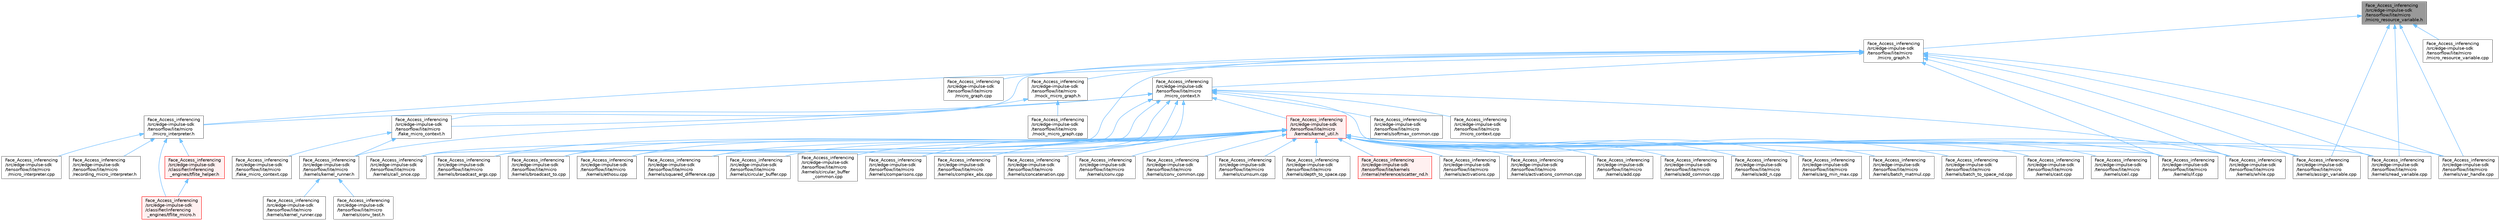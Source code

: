 digraph "Face_Access_inferencing/src/edge-impulse-sdk/tensorflow/lite/micro/micro_resource_variable.h"
{
 // LATEX_PDF_SIZE
  bgcolor="transparent";
  edge [fontname=Helvetica,fontsize=10,labelfontname=Helvetica,labelfontsize=10];
  node [fontname=Helvetica,fontsize=10,shape=box,height=0.2,width=0.4];
  Node1 [id="Node000001",label="Face_Access_inferencing\l/src/edge-impulse-sdk\l/tensorflow/lite/micro\l/micro_resource_variable.h",height=0.2,width=0.4,color="gray40", fillcolor="grey60", style="filled", fontcolor="black",tooltip=" "];
  Node1 -> Node2 [id="edge70_Node000001_Node000002",dir="back",color="steelblue1",style="solid",tooltip=" "];
  Node2 [id="Node000002",label="Face_Access_inferencing\l/src/edge-impulse-sdk\l/tensorflow/lite/micro\l/kernels/assign_variable.cpp",height=0.2,width=0.4,color="grey40", fillcolor="white", style="filled",URL="$_face___access__inferencing_2src_2edge-impulse-sdk_2tensorflow_2lite_2micro_2kernels_2assign__variable_8cpp.html",tooltip=" "];
  Node1 -> Node3 [id="edge71_Node000001_Node000003",dir="back",color="steelblue1",style="solid",tooltip=" "];
  Node3 [id="Node000003",label="Face_Access_inferencing\l/src/edge-impulse-sdk\l/tensorflow/lite/micro\l/kernels/read_variable.cpp",height=0.2,width=0.4,color="grey40", fillcolor="white", style="filled",URL="$_face___access__inferencing_2src_2edge-impulse-sdk_2tensorflow_2lite_2micro_2kernels_2read__variable_8cpp.html",tooltip=" "];
  Node1 -> Node4 [id="edge72_Node000001_Node000004",dir="back",color="steelblue1",style="solid",tooltip=" "];
  Node4 [id="Node000004",label="Face_Access_inferencing\l/src/edge-impulse-sdk\l/tensorflow/lite/micro\l/kernels/var_handle.cpp",height=0.2,width=0.4,color="grey40", fillcolor="white", style="filled",URL="$_face___access__inferencing_2src_2edge-impulse-sdk_2tensorflow_2lite_2micro_2kernels_2var__handle_8cpp.html",tooltip=" "];
  Node1 -> Node5 [id="edge73_Node000001_Node000005",dir="back",color="steelblue1",style="solid",tooltip=" "];
  Node5 [id="Node000005",label="Face_Access_inferencing\l/src/edge-impulse-sdk\l/tensorflow/lite/micro\l/micro_graph.h",height=0.2,width=0.4,color="grey40", fillcolor="white", style="filled",URL="$_face___access__inferencing_2src_2edge-impulse-sdk_2tensorflow_2lite_2micro_2micro__graph_8h.html",tooltip=" "];
  Node5 -> Node6 [id="edge74_Node000005_Node000006",dir="back",color="steelblue1",style="solid",tooltip=" "];
  Node6 [id="Node000006",label="Face_Access_inferencing\l/src/edge-impulse-sdk\l/tensorflow/lite/micro\l/fake_micro_context.h",height=0.2,width=0.4,color="grey40", fillcolor="white", style="filled",URL="$_face___access__inferencing_2src_2edge-impulse-sdk_2tensorflow_2lite_2micro_2fake__micro__context_8h.html",tooltip=" "];
  Node6 -> Node7 [id="edge75_Node000006_Node000007",dir="back",color="steelblue1",style="solid",tooltip=" "];
  Node7 [id="Node000007",label="Face_Access_inferencing\l/src/edge-impulse-sdk\l/tensorflow/lite/micro\l/fake_micro_context.cpp",height=0.2,width=0.4,color="grey40", fillcolor="white", style="filled",URL="$_face___access__inferencing_2src_2edge-impulse-sdk_2tensorflow_2lite_2micro_2fake__micro__context_8cpp.html",tooltip=" "];
  Node6 -> Node8 [id="edge76_Node000006_Node000008",dir="back",color="steelblue1",style="solid",tooltip=" "];
  Node8 [id="Node000008",label="Face_Access_inferencing\l/src/edge-impulse-sdk\l/tensorflow/lite/micro\l/kernels/kernel_runner.h",height=0.2,width=0.4,color="grey40", fillcolor="white", style="filled",URL="$_face___access__inferencing_2src_2edge-impulse-sdk_2tensorflow_2lite_2micro_2kernels_2kernel__runner_8h.html",tooltip=" "];
  Node8 -> Node9 [id="edge77_Node000008_Node000009",dir="back",color="steelblue1",style="solid",tooltip=" "];
  Node9 [id="Node000009",label="Face_Access_inferencing\l/src/edge-impulse-sdk\l/tensorflow/lite/micro\l/kernels/conv_test.h",height=0.2,width=0.4,color="grey40", fillcolor="white", style="filled",URL="$_face___access__inferencing_2src_2edge-impulse-sdk_2tensorflow_2lite_2micro_2kernels_2conv__test_8h.html",tooltip=" "];
  Node8 -> Node10 [id="edge78_Node000008_Node000010",dir="back",color="steelblue1",style="solid",tooltip=" "];
  Node10 [id="Node000010",label="Face_Access_inferencing\l/src/edge-impulse-sdk\l/tensorflow/lite/micro\l/kernels/kernel_runner.cpp",height=0.2,width=0.4,color="grey40", fillcolor="white", style="filled",URL="$_face___access__inferencing_2src_2edge-impulse-sdk_2tensorflow_2lite_2micro_2kernels_2kernel__runner_8cpp.html",tooltip=" "];
  Node5 -> Node2 [id="edge79_Node000005_Node000002",dir="back",color="steelblue1",style="solid",tooltip=" "];
  Node5 -> Node11 [id="edge80_Node000005_Node000011",dir="back",color="steelblue1",style="solid",tooltip=" "];
  Node11 [id="Node000011",label="Face_Access_inferencing\l/src/edge-impulse-sdk\l/tensorflow/lite/micro\l/kernels/call_once.cpp",height=0.2,width=0.4,color="grey40", fillcolor="white", style="filled",URL="$_face___access__inferencing_2src_2edge-impulse-sdk_2tensorflow_2lite_2micro_2kernels_2call__once_8cpp.html",tooltip=" "];
  Node5 -> Node12 [id="edge81_Node000005_Node000012",dir="back",color="steelblue1",style="solid",tooltip=" "];
  Node12 [id="Node000012",label="Face_Access_inferencing\l/src/edge-impulse-sdk\l/tensorflow/lite/micro\l/kernels/if.cpp",height=0.2,width=0.4,color="grey40", fillcolor="white", style="filled",URL="$_face___access__inferencing_2src_2edge-impulse-sdk_2tensorflow_2lite_2micro_2kernels_2if_8cpp.html",tooltip=" "];
  Node5 -> Node3 [id="edge82_Node000005_Node000003",dir="back",color="steelblue1",style="solid",tooltip=" "];
  Node5 -> Node4 [id="edge83_Node000005_Node000004",dir="back",color="steelblue1",style="solid",tooltip=" "];
  Node5 -> Node13 [id="edge84_Node000005_Node000013",dir="back",color="steelblue1",style="solid",tooltip=" "];
  Node13 [id="Node000013",label="Face_Access_inferencing\l/src/edge-impulse-sdk\l/tensorflow/lite/micro\l/kernels/while.cpp",height=0.2,width=0.4,color="grey40", fillcolor="white", style="filled",URL="$_face___access__inferencing_2src_2edge-impulse-sdk_2tensorflow_2lite_2micro_2kernels_2while_8cpp.html",tooltip=" "];
  Node5 -> Node14 [id="edge85_Node000005_Node000014",dir="back",color="steelblue1",style="solid",tooltip=" "];
  Node14 [id="Node000014",label="Face_Access_inferencing\l/src/edge-impulse-sdk\l/tensorflow/lite/micro\l/micro_context.h",height=0.2,width=0.4,color="grey40", fillcolor="white", style="filled",URL="$_face___access__inferencing_2src_2edge-impulse-sdk_2tensorflow_2lite_2micro_2micro__context_8h.html",tooltip=" "];
  Node14 -> Node6 [id="edge86_Node000014_Node000006",dir="back",color="steelblue1",style="solid",tooltip=" "];
  Node14 -> Node15 [id="edge87_Node000014_Node000015",dir="back",color="steelblue1",style="solid",tooltip=" "];
  Node15 [id="Node000015",label="Face_Access_inferencing\l/src/edge-impulse-sdk\l/tensorflow/lite/micro\l/kernels/broadcast_args.cpp",height=0.2,width=0.4,color="grey40", fillcolor="white", style="filled",URL="$_face___access__inferencing_2src_2edge-impulse-sdk_2tensorflow_2lite_2micro_2kernels_2broadcast__args_8cpp.html",tooltip=" "];
  Node14 -> Node16 [id="edge88_Node000014_Node000016",dir="back",color="steelblue1",style="solid",tooltip=" "];
  Node16 [id="Node000016",label="Face_Access_inferencing\l/src/edge-impulse-sdk\l/tensorflow/lite/micro\l/kernels/broadcast_to.cpp",height=0.2,width=0.4,color="grey40", fillcolor="white", style="filled",URL="$_face___access__inferencing_2src_2edge-impulse-sdk_2tensorflow_2lite_2micro_2kernels_2broadcast__to_8cpp.html",tooltip=" "];
  Node14 -> Node11 [id="edge89_Node000014_Node000011",dir="back",color="steelblue1",style="solid",tooltip=" "];
  Node14 -> Node17 [id="edge90_Node000014_Node000017",dir="back",color="steelblue1",style="solid",tooltip=" "];
  Node17 [id="Node000017",label="Face_Access_inferencing\l/src/edge-impulse-sdk\l/tensorflow/lite/micro\l/kernels/ethosu.cpp",height=0.2,width=0.4,color="grey40", fillcolor="white", style="filled",URL="$_face___access__inferencing_2src_2edge-impulse-sdk_2tensorflow_2lite_2micro_2kernels_2ethosu_8cpp.html",tooltip=" "];
  Node14 -> Node12 [id="edge91_Node000014_Node000012",dir="back",color="steelblue1",style="solid",tooltip=" "];
  Node14 -> Node18 [id="edge92_Node000014_Node000018",dir="back",color="steelblue1",style="solid",tooltip=" "];
  Node18 [id="Node000018",label="Face_Access_inferencing\l/src/edge-impulse-sdk\l/tensorflow/lite/micro\l/kernels/kernel_util.h",height=0.2,width=0.4,color="red", fillcolor="#FFF0F0", style="filled",URL="$_face___access__inferencing_2src_2edge-impulse-sdk_2tensorflow_2lite_2micro_2kernels_2kernel__util_8h.html",tooltip=" "];
  Node18 -> Node19 [id="edge93_Node000018_Node000019",dir="back",color="steelblue1",style="solid",tooltip=" "];
  Node19 [id="Node000019",label="Face_Access_inferencing\l/src/edge-impulse-sdk\l/tensorflow/lite/kernels\l/internal/reference/scatter_nd.h",height=0.2,width=0.4,color="red", fillcolor="#FFF0F0", style="filled",URL="$scatter__nd_8h.html",tooltip=" "];
  Node18 -> Node21 [id="edge94_Node000018_Node000021",dir="back",color="steelblue1",style="solid",tooltip=" "];
  Node21 [id="Node000021",label="Face_Access_inferencing\l/src/edge-impulse-sdk\l/tensorflow/lite/micro\l/kernels/activations.cpp",height=0.2,width=0.4,color="grey40", fillcolor="white", style="filled",URL="$_face___access__inferencing_2src_2edge-impulse-sdk_2tensorflow_2lite_2micro_2kernels_2activations_8cpp.html",tooltip=" "];
  Node18 -> Node22 [id="edge95_Node000018_Node000022",dir="back",color="steelblue1",style="solid",tooltip=" "];
  Node22 [id="Node000022",label="Face_Access_inferencing\l/src/edge-impulse-sdk\l/tensorflow/lite/micro\l/kernels/activations_common.cpp",height=0.2,width=0.4,color="grey40", fillcolor="white", style="filled",URL="$_face___access__inferencing_2src_2edge-impulse-sdk_2tensorflow_2lite_2micro_2kernels_2activations__common_8cpp.html",tooltip=" "];
  Node18 -> Node23 [id="edge96_Node000018_Node000023",dir="back",color="steelblue1",style="solid",tooltip=" "];
  Node23 [id="Node000023",label="Face_Access_inferencing\l/src/edge-impulse-sdk\l/tensorflow/lite/micro\l/kernels/add.cpp",height=0.2,width=0.4,color="grey40", fillcolor="white", style="filled",URL="$_face___access__inferencing_2src_2edge-impulse-sdk_2tensorflow_2lite_2micro_2kernels_2add_8cpp.html",tooltip=" "];
  Node18 -> Node24 [id="edge97_Node000018_Node000024",dir="back",color="steelblue1",style="solid",tooltip=" "];
  Node24 [id="Node000024",label="Face_Access_inferencing\l/src/edge-impulse-sdk\l/tensorflow/lite/micro\l/kernels/add_common.cpp",height=0.2,width=0.4,color="grey40", fillcolor="white", style="filled",URL="$_face___access__inferencing_2src_2edge-impulse-sdk_2tensorflow_2lite_2micro_2kernels_2add__common_8cpp.html",tooltip=" "];
  Node18 -> Node25 [id="edge98_Node000018_Node000025",dir="back",color="steelblue1",style="solid",tooltip=" "];
  Node25 [id="Node000025",label="Face_Access_inferencing\l/src/edge-impulse-sdk\l/tensorflow/lite/micro\l/kernels/add_n.cpp",height=0.2,width=0.4,color="grey40", fillcolor="white", style="filled",URL="$_face___access__inferencing_2src_2edge-impulse-sdk_2tensorflow_2lite_2micro_2kernels_2add__n_8cpp.html",tooltip=" "];
  Node18 -> Node26 [id="edge99_Node000018_Node000026",dir="back",color="steelblue1",style="solid",tooltip=" "];
  Node26 [id="Node000026",label="Face_Access_inferencing\l/src/edge-impulse-sdk\l/tensorflow/lite/micro\l/kernels/arg_min_max.cpp",height=0.2,width=0.4,color="grey40", fillcolor="white", style="filled",URL="$_face___access__inferencing_2src_2edge-impulse-sdk_2tensorflow_2lite_2micro_2kernels_2arg__min__max_8cpp.html",tooltip=" "];
  Node18 -> Node2 [id="edge100_Node000018_Node000002",dir="back",color="steelblue1",style="solid",tooltip=" "];
  Node18 -> Node27 [id="edge101_Node000018_Node000027",dir="back",color="steelblue1",style="solid",tooltip=" "];
  Node27 [id="Node000027",label="Face_Access_inferencing\l/src/edge-impulse-sdk\l/tensorflow/lite/micro\l/kernels/batch_matmul.cpp",height=0.2,width=0.4,color="grey40", fillcolor="white", style="filled",URL="$batch__matmul_8cpp.html",tooltip=" "];
  Node18 -> Node28 [id="edge102_Node000018_Node000028",dir="back",color="steelblue1",style="solid",tooltip=" "];
  Node28 [id="Node000028",label="Face_Access_inferencing\l/src/edge-impulse-sdk\l/tensorflow/lite/micro\l/kernels/batch_to_space_nd.cpp",height=0.2,width=0.4,color="grey40", fillcolor="white", style="filled",URL="$_face___access__inferencing_2src_2edge-impulse-sdk_2tensorflow_2lite_2micro_2kernels_2batch__to__space__nd_8cpp.html",tooltip=" "];
  Node18 -> Node15 [id="edge103_Node000018_Node000015",dir="back",color="steelblue1",style="solid",tooltip=" "];
  Node18 -> Node16 [id="edge104_Node000018_Node000016",dir="back",color="steelblue1",style="solid",tooltip=" "];
  Node18 -> Node11 [id="edge105_Node000018_Node000011",dir="back",color="steelblue1",style="solid",tooltip=" "];
  Node18 -> Node29 [id="edge106_Node000018_Node000029",dir="back",color="steelblue1",style="solid",tooltip=" "];
  Node29 [id="Node000029",label="Face_Access_inferencing\l/src/edge-impulse-sdk\l/tensorflow/lite/micro\l/kernels/cast.cpp",height=0.2,width=0.4,color="grey40", fillcolor="white", style="filled",URL="$_face___access__inferencing_2src_2edge-impulse-sdk_2tensorflow_2lite_2micro_2kernels_2cast_8cpp.html",tooltip=" "];
  Node18 -> Node30 [id="edge107_Node000018_Node000030",dir="back",color="steelblue1",style="solid",tooltip=" "];
  Node30 [id="Node000030",label="Face_Access_inferencing\l/src/edge-impulse-sdk\l/tensorflow/lite/micro\l/kernels/ceil.cpp",height=0.2,width=0.4,color="grey40", fillcolor="white", style="filled",URL="$_face___access__inferencing_2src_2edge-impulse-sdk_2tensorflow_2lite_2micro_2kernels_2ceil_8cpp.html",tooltip=" "];
  Node18 -> Node31 [id="edge108_Node000018_Node000031",dir="back",color="steelblue1",style="solid",tooltip=" "];
  Node31 [id="Node000031",label="Face_Access_inferencing\l/src/edge-impulse-sdk\l/tensorflow/lite/micro\l/kernels/circular_buffer.cpp",height=0.2,width=0.4,color="grey40", fillcolor="white", style="filled",URL="$_face___access__inferencing_2src_2edge-impulse-sdk_2tensorflow_2lite_2micro_2kernels_2circular__buffer_8cpp.html",tooltip=" "];
  Node18 -> Node32 [id="edge109_Node000018_Node000032",dir="back",color="steelblue1",style="solid",tooltip=" "];
  Node32 [id="Node000032",label="Face_Access_inferencing\l/src/edge-impulse-sdk\l/tensorflow/lite/micro\l/kernels/circular_buffer\l_common.cpp",height=0.2,width=0.4,color="grey40", fillcolor="white", style="filled",URL="$_face___access__inferencing_2src_2edge-impulse-sdk_2tensorflow_2lite_2micro_2kernels_2circular__buffer__common_8cpp.html",tooltip=" "];
  Node18 -> Node33 [id="edge110_Node000018_Node000033",dir="back",color="steelblue1",style="solid",tooltip=" "];
  Node33 [id="Node000033",label="Face_Access_inferencing\l/src/edge-impulse-sdk\l/tensorflow/lite/micro\l/kernels/comparisons.cpp",height=0.2,width=0.4,color="grey40", fillcolor="white", style="filled",URL="$_face___access__inferencing_2src_2edge-impulse-sdk_2tensorflow_2lite_2micro_2kernels_2comparisons_8cpp.html",tooltip=" "];
  Node18 -> Node34 [id="edge111_Node000018_Node000034",dir="back",color="steelblue1",style="solid",tooltip=" "];
  Node34 [id="Node000034",label="Face_Access_inferencing\l/src/edge-impulse-sdk\l/tensorflow/lite/micro\l/kernels/complex_abs.cpp",height=0.2,width=0.4,color="grey40", fillcolor="white", style="filled",URL="$complex__abs_8cpp.html",tooltip=" "];
  Node18 -> Node35 [id="edge112_Node000018_Node000035",dir="back",color="steelblue1",style="solid",tooltip=" "];
  Node35 [id="Node000035",label="Face_Access_inferencing\l/src/edge-impulse-sdk\l/tensorflow/lite/micro\l/kernels/concatenation.cpp",height=0.2,width=0.4,color="grey40", fillcolor="white", style="filled",URL="$_face___access__inferencing_2src_2edge-impulse-sdk_2tensorflow_2lite_2micro_2kernels_2concatenation_8cpp.html",tooltip=" "];
  Node18 -> Node36 [id="edge113_Node000018_Node000036",dir="back",color="steelblue1",style="solid",tooltip=" "];
  Node36 [id="Node000036",label="Face_Access_inferencing\l/src/edge-impulse-sdk\l/tensorflow/lite/micro\l/kernels/conv.cpp",height=0.2,width=0.4,color="grey40", fillcolor="white", style="filled",URL="$_face___access__inferencing_2src_2edge-impulse-sdk_2tensorflow_2lite_2micro_2kernels_2conv_8cpp.html",tooltip=" "];
  Node18 -> Node37 [id="edge114_Node000018_Node000037",dir="back",color="steelblue1",style="solid",tooltip=" "];
  Node37 [id="Node000037",label="Face_Access_inferencing\l/src/edge-impulse-sdk\l/tensorflow/lite/micro\l/kernels/conv_common.cpp",height=0.2,width=0.4,color="grey40", fillcolor="white", style="filled",URL="$_face___access__inferencing_2src_2edge-impulse-sdk_2tensorflow_2lite_2micro_2kernels_2conv__common_8cpp.html",tooltip=" "];
  Node18 -> Node38 [id="edge115_Node000018_Node000038",dir="back",color="steelblue1",style="solid",tooltip=" "];
  Node38 [id="Node000038",label="Face_Access_inferencing\l/src/edge-impulse-sdk\l/tensorflow/lite/micro\l/kernels/cumsum.cpp",height=0.2,width=0.4,color="grey40", fillcolor="white", style="filled",URL="$_face___access__inferencing_2src_2edge-impulse-sdk_2tensorflow_2lite_2micro_2kernels_2cumsum_8cpp.html",tooltip=" "];
  Node18 -> Node39 [id="edge116_Node000018_Node000039",dir="back",color="steelblue1",style="solid",tooltip=" "];
  Node39 [id="Node000039",label="Face_Access_inferencing\l/src/edge-impulse-sdk\l/tensorflow/lite/micro\l/kernels/depth_to_space.cpp",height=0.2,width=0.4,color="grey40", fillcolor="white", style="filled",URL="$_face___access__inferencing_2src_2edge-impulse-sdk_2tensorflow_2lite_2micro_2kernels_2depth__to__space_8cpp.html",tooltip=" "];
  Node18 -> Node17 [id="edge117_Node000018_Node000017",dir="back",color="steelblue1",style="solid",tooltip=" "];
  Node18 -> Node12 [id="edge118_Node000018_Node000012",dir="back",color="steelblue1",style="solid",tooltip=" "];
  Node18 -> Node3 [id="edge119_Node000018_Node000003",dir="back",color="steelblue1",style="solid",tooltip=" "];
  Node18 -> Node148 [id="edge120_Node000018_Node000148",dir="back",color="steelblue1",style="solid",tooltip=" "];
  Node148 [id="Node000148",label="Face_Access_inferencing\l/src/edge-impulse-sdk\l/tensorflow/lite/micro\l/kernels/squared_difference.cpp",height=0.2,width=0.4,color="grey40", fillcolor="white", style="filled",URL="$_face___access__inferencing_2src_2edge-impulse-sdk_2tensorflow_2lite_2micro_2kernels_2squared__difference_8cpp.html",tooltip=" "];
  Node18 -> Node4 [id="edge121_Node000018_Node000004",dir="back",color="steelblue1",style="solid",tooltip=" "];
  Node18 -> Node13 [id="edge122_Node000018_Node000013",dir="back",color="steelblue1",style="solid",tooltip=" "];
  Node14 -> Node163 [id="edge123_Node000014_Node000163",dir="back",color="steelblue1",style="solid",tooltip=" "];
  Node163 [id="Node000163",label="Face_Access_inferencing\l/src/edge-impulse-sdk\l/tensorflow/lite/micro\l/kernels/softmax_common.cpp",height=0.2,width=0.4,color="grey40", fillcolor="white", style="filled",URL="$_face___access__inferencing_2src_2edge-impulse-sdk_2tensorflow_2lite_2micro_2kernels_2softmax__common_8cpp.html",tooltip=" "];
  Node14 -> Node148 [id="edge124_Node000014_Node000148",dir="back",color="steelblue1",style="solid",tooltip=" "];
  Node14 -> Node13 [id="edge125_Node000014_Node000013",dir="back",color="steelblue1",style="solid",tooltip=" "];
  Node14 -> Node164 [id="edge126_Node000014_Node000164",dir="back",color="steelblue1",style="solid",tooltip=" "];
  Node164 [id="Node000164",label="Face_Access_inferencing\l/src/edge-impulse-sdk\l/tensorflow/lite/micro\l/micro_context.cpp",height=0.2,width=0.4,color="grey40", fillcolor="white", style="filled",URL="$_face___access__inferencing_2src_2edge-impulse-sdk_2tensorflow_2lite_2micro_2micro__context_8cpp.html",tooltip=" "];
  Node14 -> Node165 [id="edge127_Node000014_Node000165",dir="back",color="steelblue1",style="solid",tooltip=" "];
  Node165 [id="Node000165",label="Face_Access_inferencing\l/src/edge-impulse-sdk\l/tensorflow/lite/micro\l/micro_interpreter.h",height=0.2,width=0.4,color="grey40", fillcolor="white", style="filled",URL="$_face___access__inferencing_2src_2edge-impulse-sdk_2tensorflow_2lite_2micro_2micro__interpreter_8h.html",tooltip=" "];
  Node165 -> Node86 [id="edge128_Node000165_Node000086",dir="back",color="steelblue1",style="solid",tooltip=" "];
  Node86 [id="Node000086",label="Face_Access_inferencing\l/src/edge-impulse-sdk\l/classifier/inferencing\l_engines/tflite_helper.h",height=0.2,width=0.4,color="red", fillcolor="#FFF0F0", style="filled",URL="$tflite__helper_8h.html",tooltip=" "];
  Node86 -> Node89 [id="edge129_Node000086_Node000089",dir="back",color="steelblue1",style="solid",tooltip=" "];
  Node89 [id="Node000089",label="Face_Access_inferencing\l/src/edge-impulse-sdk\l/classifier/inferencing\l_engines/tflite_micro.h",height=0.2,width=0.4,color="red", fillcolor="#FFF0F0", style="filled",URL="$tflite__micro_8h.html",tooltip=" "];
  Node165 -> Node89 [id="edge130_Node000165_Node000089",dir="back",color="steelblue1",style="solid",tooltip=" "];
  Node165 -> Node166 [id="edge131_Node000165_Node000166",dir="back",color="steelblue1",style="solid",tooltip=" "];
  Node166 [id="Node000166",label="Face_Access_inferencing\l/src/edge-impulse-sdk\l/tensorflow/lite/micro\l/micro_interpreter.cpp",height=0.2,width=0.4,color="grey40", fillcolor="white", style="filled",URL="$_face___access__inferencing_2src_2edge-impulse-sdk_2tensorflow_2lite_2micro_2micro__interpreter_8cpp.html",tooltip=" "];
  Node165 -> Node167 [id="edge132_Node000165_Node000167",dir="back",color="steelblue1",style="solid",tooltip=" "];
  Node167 [id="Node000167",label="Face_Access_inferencing\l/src/edge-impulse-sdk\l/tensorflow/lite/micro\l/recording_micro_interpreter.h",height=0.2,width=0.4,color="grey40", fillcolor="white", style="filled",URL="$_face___access__inferencing_2src_2edge-impulse-sdk_2tensorflow_2lite_2micro_2recording__micro__interpreter_8h.html",tooltip=" "];
  Node5 -> Node168 [id="edge133_Node000005_Node000168",dir="back",color="steelblue1",style="solid",tooltip=" "];
  Node168 [id="Node000168",label="Face_Access_inferencing\l/src/edge-impulse-sdk\l/tensorflow/lite/micro\l/micro_graph.cpp",height=0.2,width=0.4,color="grey40", fillcolor="white", style="filled",URL="$_face___access__inferencing_2src_2edge-impulse-sdk_2tensorflow_2lite_2micro_2micro__graph_8cpp.html",tooltip=" "];
  Node5 -> Node165 [id="edge134_Node000005_Node000165",dir="back",color="steelblue1",style="solid",tooltip=" "];
  Node5 -> Node169 [id="edge135_Node000005_Node000169",dir="back",color="steelblue1",style="solid",tooltip=" "];
  Node169 [id="Node000169",label="Face_Access_inferencing\l/src/edge-impulse-sdk\l/tensorflow/lite/micro\l/mock_micro_graph.h",height=0.2,width=0.4,color="grey40", fillcolor="white", style="filled",URL="$_face___access__inferencing_2src_2edge-impulse-sdk_2tensorflow_2lite_2micro_2mock__micro__graph_8h.html",tooltip=" "];
  Node169 -> Node8 [id="edge136_Node000169_Node000008",dir="back",color="steelblue1",style="solid",tooltip=" "];
  Node169 -> Node127 [id="edge137_Node000169_Node000127",dir="back",color="steelblue1",style="solid",tooltip=" "];
  Node127 [id="Node000127",label="Face_Access_inferencing\l/src/edge-impulse-sdk\l/tensorflow/lite/micro\l/mock_micro_graph.cpp",height=0.2,width=0.4,color="grey40", fillcolor="white", style="filled",URL="$_face___access__inferencing_2src_2edge-impulse-sdk_2tensorflow_2lite_2micro_2mock__micro__graph_8cpp.html",tooltip=" "];
  Node1 -> Node170 [id="edge138_Node000001_Node000170",dir="back",color="steelblue1",style="solid",tooltip=" "];
  Node170 [id="Node000170",label="Face_Access_inferencing\l/src/edge-impulse-sdk\l/tensorflow/lite/micro\l/micro_resource_variable.cpp",height=0.2,width=0.4,color="grey40", fillcolor="white", style="filled",URL="$_face___access__inferencing_2src_2edge-impulse-sdk_2tensorflow_2lite_2micro_2micro__resource__variable_8cpp.html",tooltip=" "];
}
